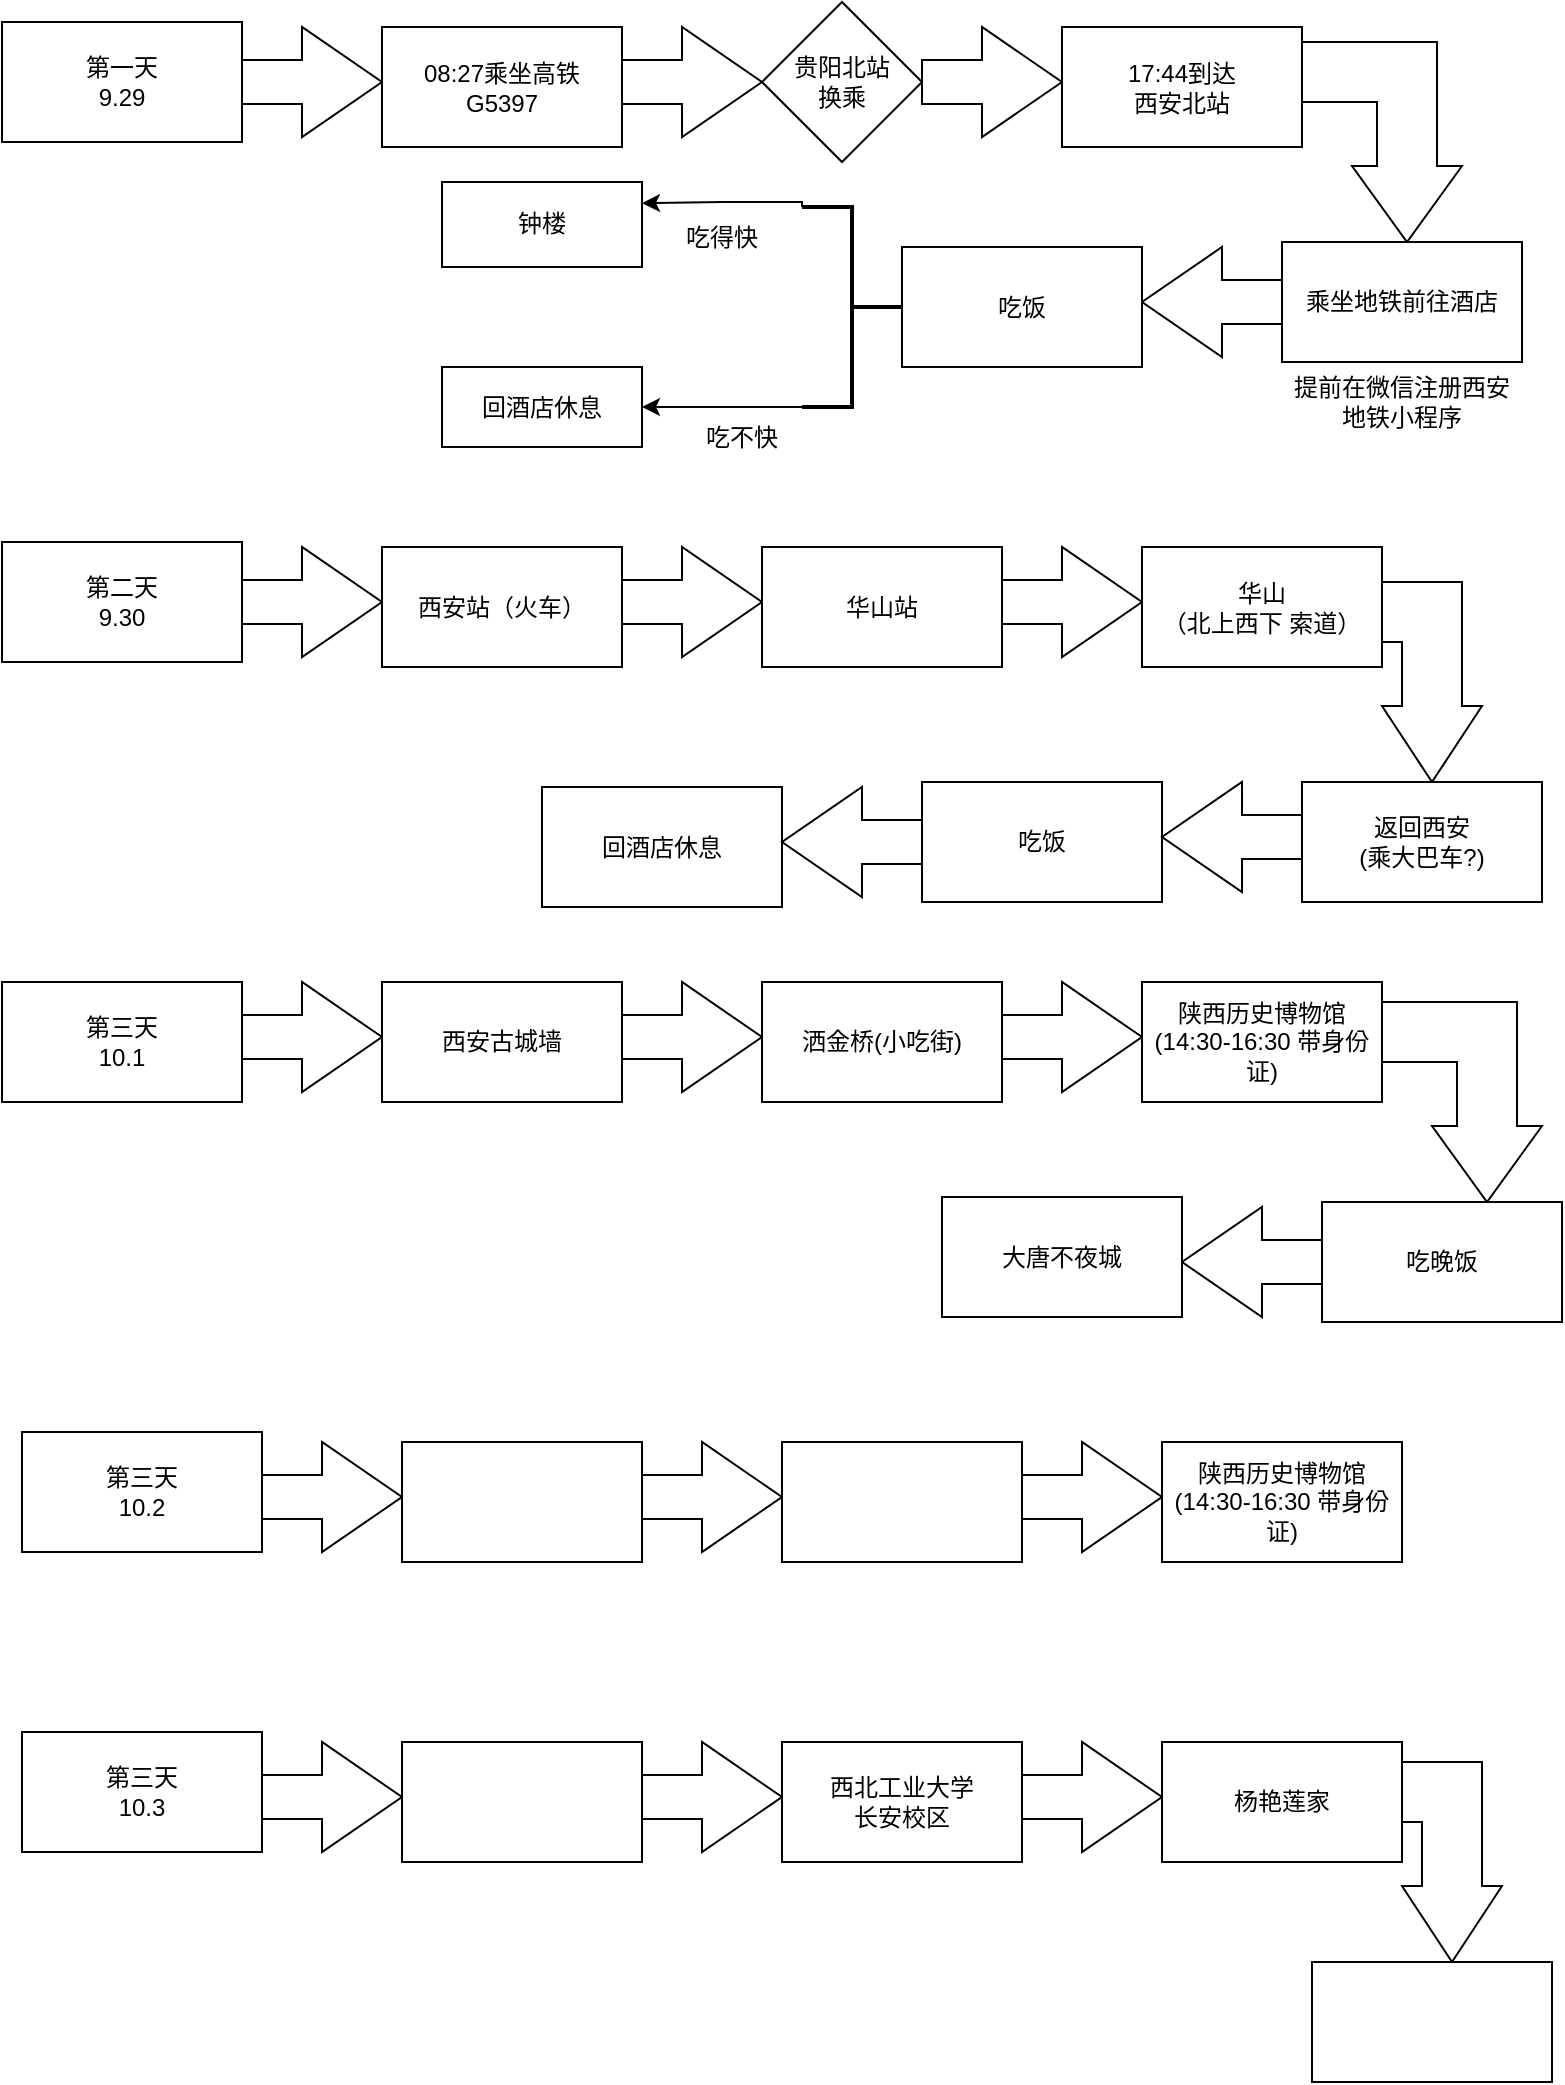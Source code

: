 <mxfile version="21.8.2" type="github">
  <diagram name="第 1 页" id="Pw0bu2XJX0efayfi-Oyi">
    <mxGraphModel dx="1666" dy="751" grid="1" gridSize="10" guides="1" tooltips="1" connect="1" arrows="1" fold="1" page="1" pageScale="1" pageWidth="827" pageHeight="1169" math="0" shadow="0">
      <root>
        <mxCell id="0" />
        <mxCell id="1" parent="0" />
        <mxCell id="rBEMcl2NehsFxhfhoB2u-1" value="第一天&lt;br&gt;9.29" style="rounded=0;whiteSpace=wrap;html=1;labelBackgroundColor=none;" parent="1" vertex="1">
          <mxGeometry x="30" y="30" width="120" height="60" as="geometry" />
        </mxCell>
        <mxCell id="rBEMcl2NehsFxhfhoB2u-3" value="" style="html=1;shadow=0;dashed=0;align=center;verticalAlign=middle;shape=mxgraph.arrows2.arrow;dy=0.6;dx=40;notch=0;labelBackgroundColor=none;" parent="1" vertex="1">
          <mxGeometry x="150" y="32.5" width="70" height="55" as="geometry" />
        </mxCell>
        <mxCell id="rBEMcl2NehsFxhfhoB2u-5" value="08:27乘坐高铁&lt;br&gt;G5397" style="rounded=0;whiteSpace=wrap;html=1;labelBackgroundColor=none;" parent="1" vertex="1">
          <mxGeometry x="220" y="32.5" width="120" height="60" as="geometry" />
        </mxCell>
        <mxCell id="rBEMcl2NehsFxhfhoB2u-7" value="" style="html=1;shadow=0;dashed=0;align=center;verticalAlign=middle;shape=mxgraph.arrows2.arrow;dy=0.6;dx=40;notch=0;labelBackgroundColor=none;" parent="1" vertex="1">
          <mxGeometry x="340" y="32.5" width="70" height="55" as="geometry" />
        </mxCell>
        <mxCell id="rBEMcl2NehsFxhfhoB2u-8" value="贵阳北站&lt;br&gt;换乘" style="rhombus;whiteSpace=wrap;html=1;labelBackgroundColor=none;" parent="1" vertex="1">
          <mxGeometry x="410" y="20" width="80" height="80" as="geometry" />
        </mxCell>
        <mxCell id="rBEMcl2NehsFxhfhoB2u-10" value="" style="html=1;shadow=0;dashed=0;align=center;verticalAlign=middle;shape=mxgraph.arrows2.arrow;dy=0.6;dx=40;notch=0;labelBackgroundColor=none;" parent="1" vertex="1">
          <mxGeometry x="490" y="32.5" width="70" height="55" as="geometry" />
        </mxCell>
        <mxCell id="rBEMcl2NehsFxhfhoB2u-11" value="17:44到达&lt;br&gt;西安北站" style="rounded=0;whiteSpace=wrap;html=1;labelBackgroundColor=none;" parent="1" vertex="1">
          <mxGeometry x="560" y="32.5" width="120" height="60" as="geometry" />
        </mxCell>
        <mxCell id="rBEMcl2NehsFxhfhoB2u-12" value="" style="html=1;shadow=0;dashed=0;align=center;verticalAlign=middle;shape=mxgraph.arrows2.bendArrow;dy=15;dx=38;notch=0;arrowHead=55;rounded=0;direction=south;labelBackgroundColor=none;" parent="1" vertex="1">
          <mxGeometry x="680" y="40" width="80" height="100" as="geometry" />
        </mxCell>
        <mxCell id="rBEMcl2NehsFxhfhoB2u-14" value="乘坐地铁前往酒店" style="rounded=0;whiteSpace=wrap;html=1;labelBackgroundColor=none;" parent="1" vertex="1">
          <mxGeometry x="670" y="140" width="120" height="60" as="geometry" />
        </mxCell>
        <mxCell id="rBEMcl2NehsFxhfhoB2u-15" value="提前在微信注册西安地铁小程序" style="text;html=1;strokeColor=none;fillColor=none;align=center;verticalAlign=middle;whiteSpace=wrap;rounded=0;labelBackgroundColor=none;" parent="1" vertex="1">
          <mxGeometry x="670" y="200" width="120" height="40" as="geometry" />
        </mxCell>
        <mxCell id="rBEMcl2NehsFxhfhoB2u-17" value="" style="html=1;shadow=0;dashed=0;align=center;verticalAlign=middle;shape=mxgraph.arrows2.arrow;dy=0.6;dx=40;notch=0;direction=west;labelBackgroundColor=none;" parent="1" vertex="1">
          <mxGeometry x="600" y="142.5" width="70" height="55" as="geometry" />
        </mxCell>
        <mxCell id="rBEMcl2NehsFxhfhoB2u-18" value="吃饭" style="rounded=0;whiteSpace=wrap;html=1;labelBackgroundColor=none;" parent="1" vertex="1">
          <mxGeometry x="480" y="142.5" width="120" height="60" as="geometry" />
        </mxCell>
        <mxCell id="rBEMcl2NehsFxhfhoB2u-30" style="edgeStyle=orthogonalEdgeStyle;rounded=0;orthogonalLoop=1;jettySize=auto;html=1;exitX=1;exitY=0;exitDx=0;exitDy=0;exitPerimeter=0;entryX=1;entryY=0.5;entryDx=0;entryDy=0;labelBackgroundColor=none;fontColor=default;" parent="1" source="rBEMcl2NehsFxhfhoB2u-19" target="rBEMcl2NehsFxhfhoB2u-29" edge="1">
          <mxGeometry relative="1" as="geometry">
            <Array as="points">
              <mxPoint x="430" y="223" />
              <mxPoint x="390" y="223" />
            </Array>
          </mxGeometry>
        </mxCell>
        <mxCell id="rBEMcl2NehsFxhfhoB2u-33" style="edgeStyle=orthogonalEdgeStyle;rounded=0;orthogonalLoop=1;jettySize=auto;html=1;exitX=1;exitY=1;exitDx=0;exitDy=0;exitPerimeter=0;entryX=1;entryY=0.25;entryDx=0;entryDy=0;labelBackgroundColor=none;fontColor=default;" parent="1" source="rBEMcl2NehsFxhfhoB2u-19" target="rBEMcl2NehsFxhfhoB2u-20" edge="1">
          <mxGeometry relative="1" as="geometry">
            <Array as="points">
              <mxPoint x="430" y="120" />
              <mxPoint x="390" y="120" />
            </Array>
          </mxGeometry>
        </mxCell>
        <mxCell id="rBEMcl2NehsFxhfhoB2u-19" value="" style="strokeWidth=2;html=1;shape=mxgraph.flowchart.annotation_2;align=left;labelPosition=right;pointerEvents=1;direction=west;labelBackgroundColor=none;" parent="1" vertex="1">
          <mxGeometry x="430" y="122.5" width="50" height="100" as="geometry" />
        </mxCell>
        <mxCell id="rBEMcl2NehsFxhfhoB2u-20" value="钟楼" style="rounded=0;whiteSpace=wrap;html=1;labelBackgroundColor=none;" parent="1" vertex="1">
          <mxGeometry x="250" y="110" width="100" height="42.5" as="geometry" />
        </mxCell>
        <mxCell id="rBEMcl2NehsFxhfhoB2u-23" value="吃得快" style="text;html=1;strokeColor=none;fillColor=none;align=center;verticalAlign=middle;whiteSpace=wrap;rounded=0;labelBackgroundColor=none;" parent="1" vertex="1">
          <mxGeometry x="360" y="122.5" width="60" height="30" as="geometry" />
        </mxCell>
        <mxCell id="rBEMcl2NehsFxhfhoB2u-27" value="吃不快" style="text;html=1;strokeColor=none;fillColor=none;align=center;verticalAlign=middle;whiteSpace=wrap;rounded=0;labelBackgroundColor=none;" parent="1" vertex="1">
          <mxGeometry x="370" y="222.5" width="60" height="30" as="geometry" />
        </mxCell>
        <mxCell id="rBEMcl2NehsFxhfhoB2u-29" value="回酒店休息" style="rounded=0;whiteSpace=wrap;html=1;labelBackgroundColor=none;" parent="1" vertex="1">
          <mxGeometry x="250" y="202.5" width="100" height="40" as="geometry" />
        </mxCell>
        <mxCell id="rBEMcl2NehsFxhfhoB2u-34" value="第二天&lt;br&gt;9.30" style="rounded=0;whiteSpace=wrap;html=1;labelBackgroundColor=none;" parent="1" vertex="1">
          <mxGeometry x="30" y="290" width="120" height="60" as="geometry" />
        </mxCell>
        <mxCell id="rBEMcl2NehsFxhfhoB2u-35" value="" style="html=1;shadow=0;dashed=0;align=center;verticalAlign=middle;shape=mxgraph.arrows2.arrow;dy=0.6;dx=40;notch=0;labelBackgroundColor=none;" parent="1" vertex="1">
          <mxGeometry x="150" y="292.5" width="70" height="55" as="geometry" />
        </mxCell>
        <mxCell id="rBEMcl2NehsFxhfhoB2u-36" value="西安站（火车）" style="rounded=0;whiteSpace=wrap;html=1;labelBackgroundColor=none;" parent="1" vertex="1">
          <mxGeometry x="220" y="292.5" width="120" height="60" as="geometry" />
        </mxCell>
        <mxCell id="fsie3WsnsPSllkOvM6rk-2" value="" style="html=1;shadow=0;dashed=0;align=center;verticalAlign=middle;shape=mxgraph.arrows2.arrow;dy=0.6;dx=40;notch=0;labelBackgroundColor=none;" parent="1" vertex="1">
          <mxGeometry x="340" y="292.5" width="70" height="55" as="geometry" />
        </mxCell>
        <mxCell id="fsie3WsnsPSllkOvM6rk-3" value="华山站" style="rounded=0;whiteSpace=wrap;html=1;labelBackgroundColor=none;" parent="1" vertex="1">
          <mxGeometry x="410" y="292.5" width="120" height="60" as="geometry" />
        </mxCell>
        <mxCell id="fsie3WsnsPSllkOvM6rk-4" value="" style="html=1;shadow=0;dashed=0;align=center;verticalAlign=middle;shape=mxgraph.arrows2.arrow;dy=0.6;dx=40;notch=0;labelBackgroundColor=none;" parent="1" vertex="1">
          <mxGeometry x="530" y="292.5" width="70" height="55" as="geometry" />
        </mxCell>
        <mxCell id="fsie3WsnsPSllkOvM6rk-5" value="华山&lt;br&gt;（北上西下 索道）" style="rounded=0;whiteSpace=wrap;html=1;labelBackgroundColor=none;" parent="1" vertex="1">
          <mxGeometry x="600" y="292.5" width="120" height="60" as="geometry" />
        </mxCell>
        <mxCell id="hEO00YENIk2VjsyRjTGp-7" value="第三天&lt;br&gt;10.1" style="rounded=0;whiteSpace=wrap;html=1;labelBackgroundColor=none;" parent="1" vertex="1">
          <mxGeometry x="30" y="510" width="120" height="60" as="geometry" />
        </mxCell>
        <mxCell id="hEO00YENIk2VjsyRjTGp-8" value="" style="html=1;shadow=0;dashed=0;align=center;verticalAlign=middle;shape=mxgraph.arrows2.arrow;dy=0.6;dx=40;notch=0;labelBackgroundColor=none;" parent="1" vertex="1">
          <mxGeometry x="150" y="510" width="70" height="55" as="geometry" />
        </mxCell>
        <mxCell id="hEO00YENIk2VjsyRjTGp-9" value="西安古城墙" style="rounded=0;whiteSpace=wrap;html=1;labelBackgroundColor=none;" parent="1" vertex="1">
          <mxGeometry x="220" y="510" width="120" height="60" as="geometry" />
        </mxCell>
        <mxCell id="hEO00YENIk2VjsyRjTGp-10" value="" style="html=1;shadow=0;dashed=0;align=center;verticalAlign=middle;shape=mxgraph.arrows2.arrow;dy=0.6;dx=40;notch=0;labelBackgroundColor=none;" parent="1" vertex="1">
          <mxGeometry x="340" y="510" width="70" height="55" as="geometry" />
        </mxCell>
        <mxCell id="hEO00YENIk2VjsyRjTGp-11" value="洒金桥(小吃街)" style="rounded=0;whiteSpace=wrap;html=1;labelBackgroundColor=none;" parent="1" vertex="1">
          <mxGeometry x="410" y="510" width="120" height="60" as="geometry" />
        </mxCell>
        <mxCell id="hEO00YENIk2VjsyRjTGp-12" value="" style="html=1;shadow=0;dashed=0;align=center;verticalAlign=middle;shape=mxgraph.arrows2.arrow;dy=0.6;dx=40;notch=0;labelBackgroundColor=none;" parent="1" vertex="1">
          <mxGeometry x="530" y="510" width="70" height="55" as="geometry" />
        </mxCell>
        <mxCell id="hEO00YENIk2VjsyRjTGp-13" value="陕西历史博物馆&lt;br&gt;(14:30-16:30 带身份证)" style="rounded=0;whiteSpace=wrap;html=1;labelBackgroundColor=none;" parent="1" vertex="1">
          <mxGeometry x="600" y="510" width="120" height="60" as="geometry" />
        </mxCell>
        <mxCell id="hEO00YENIk2VjsyRjTGp-14" value="" style="html=1;shadow=0;dashed=0;align=center;verticalAlign=middle;shape=mxgraph.arrows2.bendArrow;dy=15;dx=38;notch=0;arrowHead=55;rounded=0;direction=south;labelBackgroundColor=none;" parent="1" vertex="1">
          <mxGeometry x="720" y="310" width="50" height="100" as="geometry" />
        </mxCell>
        <mxCell id="hEO00YENIk2VjsyRjTGp-15" value="返回西安&lt;br&gt;(乘大巴车?)" style="rounded=0;whiteSpace=wrap;html=1;labelBackgroundColor=none;" parent="1" vertex="1">
          <mxGeometry x="680" y="410" width="120" height="60" as="geometry" />
        </mxCell>
        <mxCell id="hEO00YENIk2VjsyRjTGp-16" value="吃饭" style="rounded=0;whiteSpace=wrap;html=1;labelBackgroundColor=none;" parent="1" vertex="1">
          <mxGeometry x="490" y="410" width="120" height="60" as="geometry" />
        </mxCell>
        <mxCell id="hEO00YENIk2VjsyRjTGp-17" value="回酒店休息" style="rounded=0;whiteSpace=wrap;html=1;labelBackgroundColor=none;" parent="1" vertex="1">
          <mxGeometry x="300" y="412.5" width="120" height="60" as="geometry" />
        </mxCell>
        <mxCell id="hEO00YENIk2VjsyRjTGp-18" value="" style="html=1;shadow=0;dashed=0;align=center;verticalAlign=middle;shape=mxgraph.arrows2.arrow;dy=0.6;dx=40;notch=0;direction=west;labelBackgroundColor=none;" parent="1" vertex="1">
          <mxGeometry x="610" y="410" width="70" height="55" as="geometry" />
        </mxCell>
        <mxCell id="hEO00YENIk2VjsyRjTGp-19" value="" style="html=1;shadow=0;dashed=0;align=center;verticalAlign=middle;shape=mxgraph.arrows2.arrow;dy=0.6;dx=40;notch=0;direction=west;labelBackgroundColor=none;" parent="1" vertex="1">
          <mxGeometry x="420" y="412.5" width="70" height="55" as="geometry" />
        </mxCell>
        <mxCell id="hEO00YENIk2VjsyRjTGp-20" value="第三天&lt;br&gt;10.2" style="rounded=0;whiteSpace=wrap;html=1;labelBackgroundColor=none;" parent="1" vertex="1">
          <mxGeometry x="40" y="735" width="120" height="60" as="geometry" />
        </mxCell>
        <mxCell id="hEO00YENIk2VjsyRjTGp-21" value="" style="html=1;shadow=0;dashed=0;align=center;verticalAlign=middle;shape=mxgraph.arrows2.arrow;dy=0.6;dx=40;notch=0;labelBackgroundColor=none;" parent="1" vertex="1">
          <mxGeometry x="160" y="740" width="70" height="55" as="geometry" />
        </mxCell>
        <mxCell id="hEO00YENIk2VjsyRjTGp-22" value="" style="rounded=0;whiteSpace=wrap;html=1;labelBackgroundColor=none;" parent="1" vertex="1">
          <mxGeometry x="230" y="740" width="120" height="60" as="geometry" />
        </mxCell>
        <mxCell id="hEO00YENIk2VjsyRjTGp-23" value="" style="html=1;shadow=0;dashed=0;align=center;verticalAlign=middle;shape=mxgraph.arrows2.arrow;dy=0.6;dx=40;notch=0;labelBackgroundColor=none;" parent="1" vertex="1">
          <mxGeometry x="350" y="740" width="70" height="55" as="geometry" />
        </mxCell>
        <mxCell id="hEO00YENIk2VjsyRjTGp-24" value="" style="rounded=0;whiteSpace=wrap;html=1;labelBackgroundColor=none;" parent="1" vertex="1">
          <mxGeometry x="420" y="740" width="120" height="60" as="geometry" />
        </mxCell>
        <mxCell id="hEO00YENIk2VjsyRjTGp-25" value="" style="html=1;shadow=0;dashed=0;align=center;verticalAlign=middle;shape=mxgraph.arrows2.arrow;dy=0.6;dx=40;notch=0;labelBackgroundColor=none;" parent="1" vertex="1">
          <mxGeometry x="540" y="740" width="70" height="55" as="geometry" />
        </mxCell>
        <mxCell id="hEO00YENIk2VjsyRjTGp-26" value="陕西历史博物馆&lt;br&gt;(14:30-16:30 带身份证)" style="rounded=0;whiteSpace=wrap;html=1;labelBackgroundColor=none;" parent="1" vertex="1">
          <mxGeometry x="610" y="740" width="120" height="60" as="geometry" />
        </mxCell>
        <mxCell id="hEO00YENIk2VjsyRjTGp-27" value="第三天&lt;br&gt;10.3" style="rounded=0;whiteSpace=wrap;html=1;labelBackgroundColor=none;" parent="1" vertex="1">
          <mxGeometry x="40" y="885" width="120" height="60" as="geometry" />
        </mxCell>
        <mxCell id="hEO00YENIk2VjsyRjTGp-28" value="" style="html=1;shadow=0;dashed=0;align=center;verticalAlign=middle;shape=mxgraph.arrows2.arrow;dy=0.6;dx=40;notch=0;labelBackgroundColor=none;" parent="1" vertex="1">
          <mxGeometry x="160" y="890" width="70" height="55" as="geometry" />
        </mxCell>
        <mxCell id="hEO00YENIk2VjsyRjTGp-29" value="" style="rounded=0;whiteSpace=wrap;html=1;labelBackgroundColor=none;" parent="1" vertex="1">
          <mxGeometry x="230" y="890" width="120" height="60" as="geometry" />
        </mxCell>
        <mxCell id="hEO00YENIk2VjsyRjTGp-30" value="" style="html=1;shadow=0;dashed=0;align=center;verticalAlign=middle;shape=mxgraph.arrows2.arrow;dy=0.6;dx=40;notch=0;labelBackgroundColor=none;" parent="1" vertex="1">
          <mxGeometry x="350" y="890" width="70" height="55" as="geometry" />
        </mxCell>
        <mxCell id="hEO00YENIk2VjsyRjTGp-31" value="西北工业大学&lt;br&gt;长安校区" style="rounded=0;whiteSpace=wrap;html=1;labelBackgroundColor=none;" parent="1" vertex="1">
          <mxGeometry x="420" y="890" width="120" height="60" as="geometry" />
        </mxCell>
        <mxCell id="hEO00YENIk2VjsyRjTGp-32" value="" style="html=1;shadow=0;dashed=0;align=center;verticalAlign=middle;shape=mxgraph.arrows2.arrow;dy=0.6;dx=40;notch=0;labelBackgroundColor=none;" parent="1" vertex="1">
          <mxGeometry x="540" y="890" width="70" height="55" as="geometry" />
        </mxCell>
        <mxCell id="hEO00YENIk2VjsyRjTGp-33" value="杨艳莲家" style="rounded=0;whiteSpace=wrap;html=1;labelBackgroundColor=none;" parent="1" vertex="1">
          <mxGeometry x="610" y="890" width="120" height="60" as="geometry" />
        </mxCell>
        <mxCell id="6sWKDMP3Rn_0UsOI3HSu-1" value="" style="html=1;shadow=0;dashed=0;align=center;verticalAlign=middle;shape=mxgraph.arrows2.bendArrow;dy=15;dx=38;notch=0;arrowHead=55;rounded=0;direction=south;labelBackgroundColor=none;" vertex="1" parent="1">
          <mxGeometry x="720" y="520" width="80" height="100" as="geometry" />
        </mxCell>
        <mxCell id="6sWKDMP3Rn_0UsOI3HSu-2" value="吃晚饭" style="rounded=0;whiteSpace=wrap;html=1;labelBackgroundColor=none;" vertex="1" parent="1">
          <mxGeometry x="690" y="620" width="120" height="60" as="geometry" />
        </mxCell>
        <mxCell id="6sWKDMP3Rn_0UsOI3HSu-3" value="" style="html=1;shadow=0;dashed=0;align=center;verticalAlign=middle;shape=mxgraph.arrows2.arrow;dy=0.6;dx=40;notch=0;direction=west;labelBackgroundColor=none;" vertex="1" parent="1">
          <mxGeometry x="620" y="622.5" width="70" height="55" as="geometry" />
        </mxCell>
        <mxCell id="6sWKDMP3Rn_0UsOI3HSu-5" value="大唐不夜城" style="rounded=0;whiteSpace=wrap;html=1;labelBackgroundColor=none;" vertex="1" parent="1">
          <mxGeometry x="500" y="617.5" width="120" height="60" as="geometry" />
        </mxCell>
        <mxCell id="6sWKDMP3Rn_0UsOI3HSu-6" value="" style="html=1;shadow=0;dashed=0;align=center;verticalAlign=middle;shape=mxgraph.arrows2.bendArrow;dy=15;dx=38;notch=0;arrowHead=55;rounded=0;direction=south;labelBackgroundColor=none;" vertex="1" parent="1">
          <mxGeometry x="730" y="900" width="50" height="100" as="geometry" />
        </mxCell>
        <mxCell id="6sWKDMP3Rn_0UsOI3HSu-7" value="" style="rounded=0;whiteSpace=wrap;html=1;labelBackgroundColor=none;" vertex="1" parent="1">
          <mxGeometry x="685" y="1000" width="120" height="60" as="geometry" />
        </mxCell>
      </root>
    </mxGraphModel>
  </diagram>
</mxfile>
